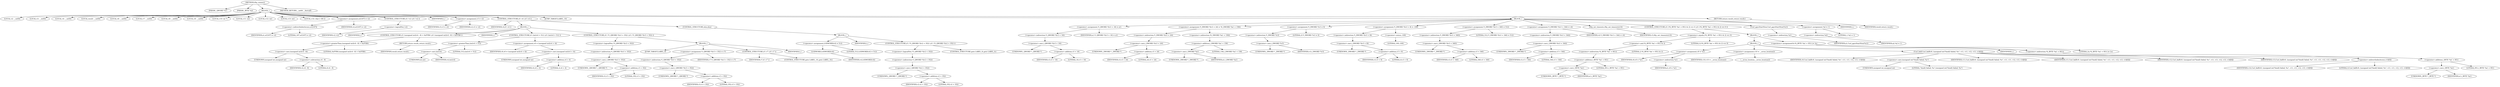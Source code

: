digraph tftp_connect {  
"1000114" [label = "(METHOD,tftp_connect)" ]
"1000115" [label = "(PARAM,_QWORD *a1)" ]
"1000116" [label = "(PARAM,_BYTE *a2)" ]
"1000117" [label = "(BLOCK,,)" ]
"1000118" [label = "(LOCAL,v2: __int64)" ]
"1000119" [label = "(LOCAL,v3: __int64)" ]
"1000120" [label = "(LOCAL,v4: __int64)" ]
"1000121" [label = "(LOCAL,result: __int64)" ]
"1000122" [label = "(LOCAL,v6: __int64)" ]
"1000123" [label = "(LOCAL,v7: __int64)" ]
"1000124" [label = "(LOCAL,v8: __int64)" ]
"1000125" [label = "(LOCAL,v9: __int64)" ]
"1000126" [label = "(LOCAL,v10: int *)" ]
"1000127" [label = "(LOCAL,v11: int)" ]
"1000128" [label = "(LOCAL,v12: int)" ]
"1000129" [label = "(LOCAL,v13: int)" ]
"1000130" [label = "(LOCAL,v14: char [ 184 ])" ]
"1000131" [label = "(<operator>.assignment,a1[167] = v2)" ]
"1000132" [label = "(<operator>.indirectIndexAccess,a1[167])" ]
"1000133" [label = "(IDENTIFIER,a1,a1[167] = v2)" ]
"1000134" [label = "(LITERAL,167,a1[167] = v2)" ]
"1000135" [label = "(IDENTIFIER,v2,a1[167] = v2)" ]
"1000136" [label = "(CONTROL_STRUCTURE,if ( !v2 ),if ( !v2 ))" ]
"1000137" [label = "(<operator>.logicalNot,!v2)" ]
"1000138" [label = "(IDENTIFIER,v2,!v2)" ]
"1000139" [label = "(IDENTIFIER,L,)" ]
"1000140" [label = "(<operator>.assignment,v3 = v2)" ]
"1000141" [label = "(IDENTIFIER,v3,v3 = v2)" ]
"1000142" [label = "(IDENTIFIER,v2,v3 = v2)" ]
"1000143" [label = "(CONTROL_STRUCTURE,if ( v4 ),if ( v4 ))" ]
"1000144" [label = "(IDENTIFIER,v4,if ( v4 ))" ]
"1000145" [label = "(BLOCK,,)" ]
"1000146" [label = "(IDENTIFIER,L,)" ]
"1000147" [label = "(CONTROL_STRUCTURE,if ( (unsigned int)(v4 - 8) > 0xFFB0 ),if ( (unsigned int)(v4 - 8) > 0xFFB0 ))" ]
"1000148" [label = "(<operator>.greaterThan,(unsigned int)(v4 - 8) > 0xFFB0)" ]
"1000149" [label = "(<operator>.cast,(unsigned int)(v4 - 8))" ]
"1000150" [label = "(UNKNOWN,unsigned int,unsigned int)" ]
"1000151" [label = "(<operator>.subtraction,v4 - 8)" ]
"1000152" [label = "(IDENTIFIER,v4,v4 - 8)" ]
"1000153" [label = "(LITERAL,8,v4 - 8)" ]
"1000154" [label = "(LITERAL,0xFFB0,(unsigned int)(v4 - 8) > 0xFFB0)" ]
"1000155" [label = "(RETURN,return result;,return result;)" ]
"1000156" [label = "(IDENTIFIER,result,return result;)" ]
"1000157" [label = "(IDENTIFIER,L,)" ]
"1000158" [label = "(CONTROL_STRUCTURE,if ( (int)v4 > 512 ),if ( (int)v4 > 512 ))" ]
"1000159" [label = "(<operator>.greaterThan,(int)v4 > 512)" ]
"1000160" [label = "(<operator>.cast,(int)v4)" ]
"1000161" [label = "(UNKNOWN,int,int)" ]
"1000162" [label = "(IDENTIFIER,v4,(int)v4)" ]
"1000163" [label = "(LITERAL,512,(int)v4 > 512)" ]
"1000164" [label = "(<operator>.assignment,v6 = (unsigned int)(v4 + 4))" ]
"1000165" [label = "(IDENTIFIER,v6,v6 = (unsigned int)(v4 + 4))" ]
"1000166" [label = "(<operator>.cast,(unsigned int)(v4 + 4))" ]
"1000167" [label = "(UNKNOWN,unsigned int,unsigned int)" ]
"1000168" [label = "(<operator>.addition,v4 + 4)" ]
"1000169" [label = "(IDENTIFIER,v4,v4 + 4)" ]
"1000170" [label = "(LITERAL,4,v4 + 4)" ]
"1000171" [label = "(CONTROL_STRUCTURE,if ( !*(_QWORD *)(v3 + 352) ),if ( !*(_QWORD *)(v3 + 352) ))" ]
"1000172" [label = "(<operator>.logicalNot,!*(_QWORD *)(v3 + 352))" ]
"1000173" [label = "(<operator>.indirection,*(_QWORD *)(v3 + 352))" ]
"1000174" [label = "(<operator>.cast,(_QWORD *)(v3 + 352))" ]
"1000175" [label = "(UNKNOWN,_QWORD *,_QWORD *)" ]
"1000176" [label = "(<operator>.addition,v3 + 352)" ]
"1000177" [label = "(IDENTIFIER,v3,v3 + 352)" ]
"1000178" [label = "(LITERAL,352,v3 + 352)" ]
"1000179" [label = "(BLOCK,,)" ]
"1000180" [label = "(JUMP_TARGET,LABEL_9)" ]
"1000181" [label = "(<operator>.assignment,*(_QWORD *)(v3 + 352) = v7)" ]
"1000182" [label = "(<operator>.indirection,*(_QWORD *)(v3 + 352))" ]
"1000183" [label = "(<operator>.cast,(_QWORD *)(v3 + 352))" ]
"1000184" [label = "(UNKNOWN,_QWORD *,_QWORD *)" ]
"1000185" [label = "(<operator>.addition,v3 + 352)" ]
"1000186" [label = "(IDENTIFIER,v3,v3 + 352)" ]
"1000187" [label = "(LITERAL,352,v3 + 352)" ]
"1000188" [label = "(IDENTIFIER,v7,*(_QWORD *)(v3 + 352) = v7)" ]
"1000189" [label = "(CONTROL_STRUCTURE,if ( v7 ),if ( v7 ))" ]
"1000190" [label = "(IDENTIFIER,v7,if ( v7 ))" ]
"1000191" [label = "(CONTROL_STRUCTURE,goto LABEL_10;,goto LABEL_10;)" ]
"1000192" [label = "(IDENTIFIER,L,)" ]
"1000193" [label = "(CONTROL_STRUCTURE,else,else)" ]
"1000194" [label = "(BLOCK,,)" ]
"1000195" [label = "(<operator>.assignment,LODWORD(v4) = 512)" ]
"1000196" [label = "(LODWORD,LODWORD(v4))" ]
"1000197" [label = "(IDENTIFIER,v4,LODWORD(v4))" ]
"1000198" [label = "(LITERAL,512,LODWORD(v4) = 512)" ]
"1000199" [label = "(IDENTIFIER,L,)" ]
"1000200" [label = "(CONTROL_STRUCTURE,if ( !*(_QWORD *)(v2 + 352) ),if ( !*(_QWORD *)(v2 + 352) ))" ]
"1000201" [label = "(<operator>.logicalNot,!*(_QWORD *)(v2 + 352))" ]
"1000202" [label = "(<operator>.indirection,*(_QWORD *)(v2 + 352))" ]
"1000203" [label = "(<operator>.cast,(_QWORD *)(v2 + 352))" ]
"1000204" [label = "(UNKNOWN,_QWORD *,_QWORD *)" ]
"1000205" [label = "(<operator>.addition,v2 + 352)" ]
"1000206" [label = "(IDENTIFIER,v2,v2 + 352)" ]
"1000207" [label = "(LITERAL,352,v2 + 352)" ]
"1000208" [label = "(CONTROL_STRUCTURE,goto LABEL_9;,goto LABEL_9;)" ]
"1000209" [label = "(JUMP_TARGET,LABEL_10)" ]
"1000210" [label = "(BLOCK,,)" ]
"1000211" [label = "(<operator>.assignment,*(_QWORD *)(v3 + 16) = a1)" ]
"1000212" [label = "(<operator>.indirection,*(_QWORD *)(v3 + 16))" ]
"1000213" [label = "(<operator>.cast,(_QWORD *)(v3 + 16))" ]
"1000214" [label = "(UNKNOWN,_QWORD *,_QWORD *)" ]
"1000215" [label = "(<operator>.addition,v3 + 16)" ]
"1000216" [label = "(IDENTIFIER,v3,v3 + 16)" ]
"1000217" [label = "(LITERAL,16,v3 + 16)" ]
"1000218" [label = "(IDENTIFIER,a1,*(_QWORD *)(v3 + 16) = a1)" ]
"1000219" [label = "(<operator>.assignment,*(_DWORD *)(v3 + 24) = *((_DWORD *)a1 + 156))" ]
"1000220" [label = "(<operator>.indirection,*(_DWORD *)(v3 + 24))" ]
"1000221" [label = "(<operator>.cast,(_DWORD *)(v3 + 24))" ]
"1000222" [label = "(UNKNOWN,_DWORD *,_DWORD *)" ]
"1000223" [label = "(<operator>.addition,v3 + 24)" ]
"1000224" [label = "(IDENTIFIER,v3,v3 + 24)" ]
"1000225" [label = "(LITERAL,24,v3 + 24)" ]
"1000226" [label = "(<operator>.indirection,*((_DWORD *)a1 + 156))" ]
"1000227" [label = "(<operator>.addition,(_DWORD *)a1 + 156)" ]
"1000228" [label = "(<operator>.cast,(_DWORD *)a1)" ]
"1000229" [label = "(UNKNOWN,_DWORD *,_DWORD *)" ]
"1000230" [label = "(IDENTIFIER,a1,(_DWORD *)a1)" ]
"1000231" [label = "(LITERAL,156,(_DWORD *)a1 + 156)" ]
"1000232" [label = "(<operator>.assignment,*(_DWORD *)v3 = 0)" ]
"1000233" [label = "(<operator>.indirection,*(_DWORD *)v3)" ]
"1000234" [label = "(<operator>.cast,(_DWORD *)v3)" ]
"1000235" [label = "(UNKNOWN,_DWORD *,_DWORD *)" ]
"1000236" [label = "(IDENTIFIER,v3,(_DWORD *)v3)" ]
"1000237" [label = "(LITERAL,0,*(_DWORD *)v3 = 0)" ]
"1000238" [label = "(<operator>.assignment,*(_DWORD *)(v3 + 8) = -100)" ]
"1000239" [label = "(<operator>.indirection,*(_DWORD *)(v3 + 8))" ]
"1000240" [label = "(<operator>.cast,(_DWORD *)(v3 + 8))" ]
"1000241" [label = "(UNKNOWN,_DWORD *,_DWORD *)" ]
"1000242" [label = "(<operator>.addition,v3 + 8)" ]
"1000243" [label = "(IDENTIFIER,v3,v3 + 8)" ]
"1000244" [label = "(LITERAL,8,v3 + 8)" ]
"1000245" [label = "(<operator>.minus,-100)" ]
"1000246" [label = "(LITERAL,100,-100)" ]
"1000247" [label = "(<operator>.assignment,*(_DWORD *)(v3 + 340) = 512)" ]
"1000248" [label = "(<operator>.indirection,*(_DWORD *)(v3 + 340))" ]
"1000249" [label = "(<operator>.cast,(_DWORD *)(v3 + 340))" ]
"1000250" [label = "(UNKNOWN,_DWORD *,_DWORD *)" ]
"1000251" [label = "(<operator>.addition,v3 + 340)" ]
"1000252" [label = "(IDENTIFIER,v3,v3 + 340)" ]
"1000253" [label = "(LITERAL,340,v3 + 340)" ]
"1000254" [label = "(LITERAL,512,*(_DWORD *)(v3 + 340) = 512)" ]
"1000255" [label = "(<operator>.assignment,*(_DWORD *)(v3 + 344) = v4)" ]
"1000256" [label = "(<operator>.indirection,*(_DWORD *)(v3 + 344))" ]
"1000257" [label = "(<operator>.cast,(_DWORD *)(v3 + 344))" ]
"1000258" [label = "(UNKNOWN,_DWORD *,_DWORD *)" ]
"1000259" [label = "(<operator>.addition,v3 + 344)" ]
"1000260" [label = "(IDENTIFIER,v3,v3 + 344)" ]
"1000261" [label = "(LITERAL,344,v3 + 344)" ]
"1000262" [label = "(IDENTIFIER,v4,*(_DWORD *)(v3 + 344) = v4)" ]
"1000263" [label = "(tftp_set_timeouts,tftp_set_timeouts(v3))" ]
"1000264" [label = "(IDENTIFIER,v3,tftp_set_timeouts(v3))" ]
"1000265" [label = "(CONTROL_STRUCTURE,if ( (*((_BYTE *)a1 + 951) & 2) == 0 ),if ( (*((_BYTE *)a1 + 951) & 2) == 0 ))" ]
"1000266" [label = "(<operator>.equals,(*((_BYTE *)a1 + 951) & 2) == 0)" ]
"1000267" [label = "(<operator>.and,*((_BYTE *)a1 + 951) & 2)" ]
"1000268" [label = "(<operator>.indirection,*((_BYTE *)a1 + 951))" ]
"1000269" [label = "(<operator>.addition,(_BYTE *)a1 + 951)" ]
"1000270" [label = "(<operator>.cast,(_BYTE *)a1)" ]
"1000271" [label = "(UNKNOWN,_BYTE *,_BYTE *)" ]
"1000272" [label = "(IDENTIFIER,a1,(_BYTE *)a1)" ]
"1000273" [label = "(LITERAL,951,(_BYTE *)a1 + 951)" ]
"1000274" [label = "(LITERAL,2,*((_BYTE *)a1 + 951) & 2)" ]
"1000275" [label = "(LITERAL,0,(*((_BYTE *)a1 + 951) & 2) == 0)" ]
"1000276" [label = "(BLOCK,,)" ]
"1000277" [label = "(BLOCK,,)" ]
"1000278" [label = "(<operator>.assignment,v9 = *a1)" ]
"1000279" [label = "(IDENTIFIER,v9,v9 = *a1)" ]
"1000280" [label = "(<operator>.indirection,*a1)" ]
"1000281" [label = "(IDENTIFIER,a1,v9 = *a1)" ]
"1000282" [label = "(<operator>.assignment,v10 = __errno_location())" ]
"1000283" [label = "(IDENTIFIER,v10,v10 = __errno_location())" ]
"1000284" [label = "(__errno_location,__errno_location())" ]
"1000285" [label = "(Curl_failf,Curl_failf(v9, (unsigned int)\"bind() failed; %s\", v11, v11, v12, v13, v14[0]))" ]
"1000286" [label = "(IDENTIFIER,v9,Curl_failf(v9, (unsigned int)\"bind() failed; %s\", v11, v11, v12, v13, v14[0]))" ]
"1000287" [label = "(<operator>.cast,(unsigned int)\"bind() failed; %s\")" ]
"1000288" [label = "(UNKNOWN,unsigned int,unsigned int)" ]
"1000289" [label = "(LITERAL,\"bind() failed; %s\",(unsigned int)\"bind() failed; %s\")" ]
"1000290" [label = "(IDENTIFIER,v11,Curl_failf(v9, (unsigned int)\"bind() failed; %s\", v11, v11, v12, v13, v14[0]))" ]
"1000291" [label = "(IDENTIFIER,v11,Curl_failf(v9, (unsigned int)\"bind() failed; %s\", v11, v11, v12, v13, v14[0]))" ]
"1000292" [label = "(IDENTIFIER,v12,Curl_failf(v9, (unsigned int)\"bind() failed; %s\", v11, v11, v12, v13, v14[0]))" ]
"1000293" [label = "(IDENTIFIER,v13,Curl_failf(v9, (unsigned int)\"bind() failed; %s\", v11, v11, v12, v13, v14[0]))" ]
"1000294" [label = "(<operator>.indirectIndexAccess,v14[0])" ]
"1000295" [label = "(IDENTIFIER,v14,Curl_failf(v9, (unsigned int)\"bind() failed; %s\", v11, v11, v12, v13, v14[0]))" ]
"1000296" [label = "(LITERAL,0,Curl_failf(v9, (unsigned int)\"bind() failed; %s\", v11, v11, v12, v13, v14[0]))" ]
"1000297" [label = "(IDENTIFIER,L,)" ]
"1000298" [label = "(<operators>.assignmentOr,*((_BYTE *)a1 + 951) |= 2u)" ]
"1000299" [label = "(<operator>.indirection,*((_BYTE *)a1 + 951))" ]
"1000300" [label = "(<operator>.addition,(_BYTE *)a1 + 951)" ]
"1000301" [label = "(<operator>.cast,(_BYTE *)a1)" ]
"1000302" [label = "(UNKNOWN,_BYTE *,_BYTE *)" ]
"1000303" [label = "(IDENTIFIER,a1,(_BYTE *)a1)" ]
"1000304" [label = "(LITERAL,951,(_BYTE *)a1 + 951)" ]
"1000305" [label = "(LITERAL,2u,*((_BYTE *)a1 + 951) |= 2u)" ]
"1000306" [label = "(Curl_pgrsStartNow,Curl_pgrsStartNow(*a1))" ]
"1000307" [label = "(<operator>.indirection,*a1)" ]
"1000308" [label = "(IDENTIFIER,a1,Curl_pgrsStartNow(*a1))" ]
"1000309" [label = "(<operator>.assignment,*a2 = 1)" ]
"1000310" [label = "(<operator>.indirection,*a2)" ]
"1000311" [label = "(IDENTIFIER,a2,*a2 = 1)" ]
"1000312" [label = "(LITERAL,1,*a2 = 1)" ]
"1000313" [label = "(IDENTIFIER,L,)" ]
"1000314" [label = "(RETURN,return result;,return result;)" ]
"1000315" [label = "(IDENTIFIER,result,return result;)" ]
"1000316" [label = "(METHOD_RETURN,__int64 __fastcall)" ]
  "1000114" -> "1000115" 
  "1000114" -> "1000116" 
  "1000114" -> "1000117" 
  "1000114" -> "1000316" 
  "1000117" -> "1000118" 
  "1000117" -> "1000119" 
  "1000117" -> "1000120" 
  "1000117" -> "1000121" 
  "1000117" -> "1000122" 
  "1000117" -> "1000123" 
  "1000117" -> "1000124" 
  "1000117" -> "1000125" 
  "1000117" -> "1000126" 
  "1000117" -> "1000127" 
  "1000117" -> "1000128" 
  "1000117" -> "1000129" 
  "1000117" -> "1000130" 
  "1000117" -> "1000131" 
  "1000117" -> "1000136" 
  "1000117" -> "1000139" 
  "1000117" -> "1000140" 
  "1000117" -> "1000143" 
  "1000117" -> "1000209" 
  "1000117" -> "1000210" 
  "1000117" -> "1000314" 
  "1000131" -> "1000132" 
  "1000131" -> "1000135" 
  "1000132" -> "1000133" 
  "1000132" -> "1000134" 
  "1000136" -> "1000137" 
  "1000137" -> "1000138" 
  "1000140" -> "1000141" 
  "1000140" -> "1000142" 
  "1000143" -> "1000144" 
  "1000143" -> "1000145" 
  "1000143" -> "1000193" 
  "1000145" -> "1000146" 
  "1000145" -> "1000147" 
  "1000145" -> "1000157" 
  "1000145" -> "1000158" 
  "1000145" -> "1000171" 
  "1000147" -> "1000148" 
  "1000147" -> "1000155" 
  "1000148" -> "1000149" 
  "1000148" -> "1000154" 
  "1000149" -> "1000150" 
  "1000149" -> "1000151" 
  "1000151" -> "1000152" 
  "1000151" -> "1000153" 
  "1000155" -> "1000156" 
  "1000158" -> "1000159" 
  "1000158" -> "1000164" 
  "1000159" -> "1000160" 
  "1000159" -> "1000163" 
  "1000160" -> "1000161" 
  "1000160" -> "1000162" 
  "1000164" -> "1000165" 
  "1000164" -> "1000166" 
  "1000166" -> "1000167" 
  "1000166" -> "1000168" 
  "1000168" -> "1000169" 
  "1000168" -> "1000170" 
  "1000171" -> "1000172" 
  "1000171" -> "1000179" 
  "1000172" -> "1000173" 
  "1000173" -> "1000174" 
  "1000174" -> "1000175" 
  "1000174" -> "1000176" 
  "1000176" -> "1000177" 
  "1000176" -> "1000178" 
  "1000179" -> "1000180" 
  "1000179" -> "1000181" 
  "1000179" -> "1000189" 
  "1000179" -> "1000192" 
  "1000181" -> "1000182" 
  "1000181" -> "1000188" 
  "1000182" -> "1000183" 
  "1000183" -> "1000184" 
  "1000183" -> "1000185" 
  "1000185" -> "1000186" 
  "1000185" -> "1000187" 
  "1000189" -> "1000190" 
  "1000189" -> "1000191" 
  "1000193" -> "1000194" 
  "1000194" -> "1000195" 
  "1000194" -> "1000199" 
  "1000194" -> "1000200" 
  "1000195" -> "1000196" 
  "1000195" -> "1000198" 
  "1000196" -> "1000197" 
  "1000200" -> "1000201" 
  "1000200" -> "1000208" 
  "1000201" -> "1000202" 
  "1000202" -> "1000203" 
  "1000203" -> "1000204" 
  "1000203" -> "1000205" 
  "1000205" -> "1000206" 
  "1000205" -> "1000207" 
  "1000210" -> "1000211" 
  "1000210" -> "1000219" 
  "1000210" -> "1000232" 
  "1000210" -> "1000238" 
  "1000210" -> "1000247" 
  "1000210" -> "1000255" 
  "1000210" -> "1000263" 
  "1000210" -> "1000265" 
  "1000210" -> "1000306" 
  "1000210" -> "1000309" 
  "1000210" -> "1000313" 
  "1000211" -> "1000212" 
  "1000211" -> "1000218" 
  "1000212" -> "1000213" 
  "1000213" -> "1000214" 
  "1000213" -> "1000215" 
  "1000215" -> "1000216" 
  "1000215" -> "1000217" 
  "1000219" -> "1000220" 
  "1000219" -> "1000226" 
  "1000220" -> "1000221" 
  "1000221" -> "1000222" 
  "1000221" -> "1000223" 
  "1000223" -> "1000224" 
  "1000223" -> "1000225" 
  "1000226" -> "1000227" 
  "1000227" -> "1000228" 
  "1000227" -> "1000231" 
  "1000228" -> "1000229" 
  "1000228" -> "1000230" 
  "1000232" -> "1000233" 
  "1000232" -> "1000237" 
  "1000233" -> "1000234" 
  "1000234" -> "1000235" 
  "1000234" -> "1000236" 
  "1000238" -> "1000239" 
  "1000238" -> "1000245" 
  "1000239" -> "1000240" 
  "1000240" -> "1000241" 
  "1000240" -> "1000242" 
  "1000242" -> "1000243" 
  "1000242" -> "1000244" 
  "1000245" -> "1000246" 
  "1000247" -> "1000248" 
  "1000247" -> "1000254" 
  "1000248" -> "1000249" 
  "1000249" -> "1000250" 
  "1000249" -> "1000251" 
  "1000251" -> "1000252" 
  "1000251" -> "1000253" 
  "1000255" -> "1000256" 
  "1000255" -> "1000262" 
  "1000256" -> "1000257" 
  "1000257" -> "1000258" 
  "1000257" -> "1000259" 
  "1000259" -> "1000260" 
  "1000259" -> "1000261" 
  "1000263" -> "1000264" 
  "1000265" -> "1000266" 
  "1000265" -> "1000276" 
  "1000266" -> "1000267" 
  "1000266" -> "1000275" 
  "1000267" -> "1000268" 
  "1000267" -> "1000274" 
  "1000268" -> "1000269" 
  "1000269" -> "1000270" 
  "1000269" -> "1000273" 
  "1000270" -> "1000271" 
  "1000270" -> "1000272" 
  "1000276" -> "1000277" 
  "1000276" -> "1000298" 
  "1000277" -> "1000278" 
  "1000277" -> "1000282" 
  "1000277" -> "1000285" 
  "1000277" -> "1000297" 
  "1000278" -> "1000279" 
  "1000278" -> "1000280" 
  "1000280" -> "1000281" 
  "1000282" -> "1000283" 
  "1000282" -> "1000284" 
  "1000285" -> "1000286" 
  "1000285" -> "1000287" 
  "1000285" -> "1000290" 
  "1000285" -> "1000291" 
  "1000285" -> "1000292" 
  "1000285" -> "1000293" 
  "1000285" -> "1000294" 
  "1000287" -> "1000288" 
  "1000287" -> "1000289" 
  "1000294" -> "1000295" 
  "1000294" -> "1000296" 
  "1000298" -> "1000299" 
  "1000298" -> "1000305" 
  "1000299" -> "1000300" 
  "1000300" -> "1000301" 
  "1000300" -> "1000304" 
  "1000301" -> "1000302" 
  "1000301" -> "1000303" 
  "1000306" -> "1000307" 
  "1000307" -> "1000308" 
  "1000309" -> "1000310" 
  "1000309" -> "1000312" 
  "1000310" -> "1000311" 
  "1000314" -> "1000315" 
}
